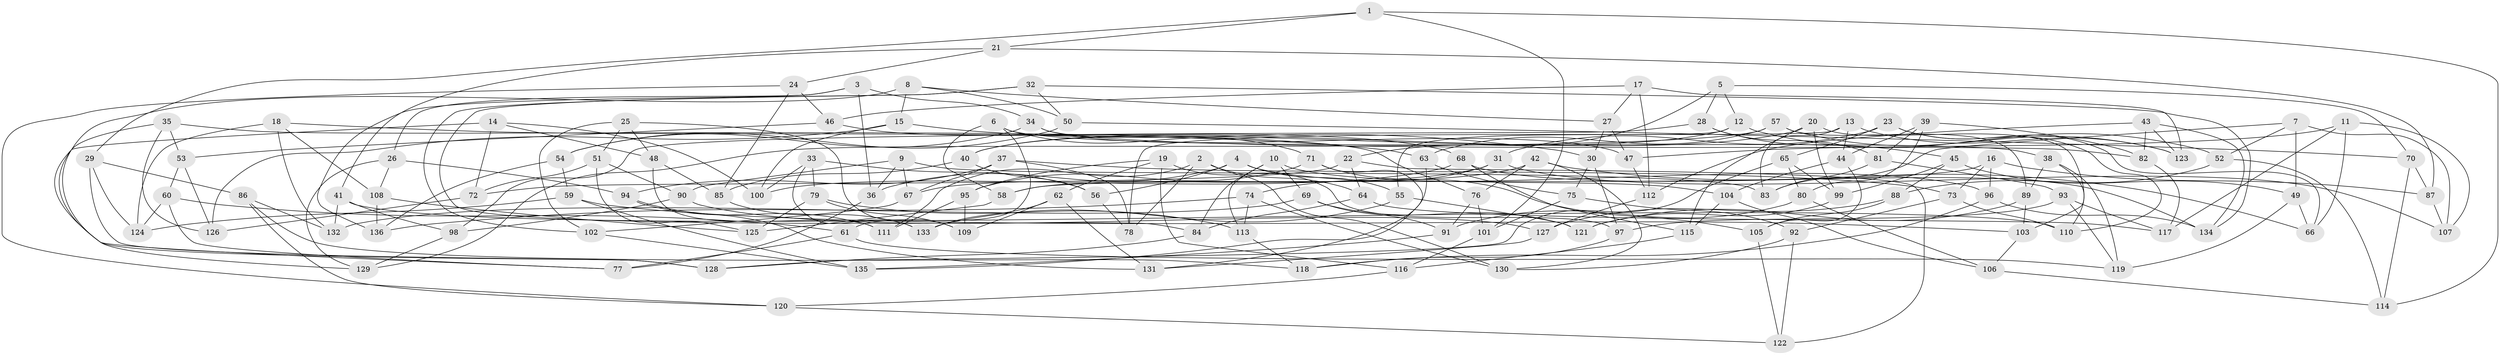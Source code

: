// Generated by graph-tools (version 1.1) at 2025/50/03/09/25 03:50:56]
// undirected, 136 vertices, 272 edges
graph export_dot {
graph [start="1"]
  node [color=gray90,style=filled];
  1;
  2;
  3;
  4;
  5;
  6;
  7;
  8;
  9;
  10;
  11;
  12;
  13;
  14;
  15;
  16;
  17;
  18;
  19;
  20;
  21;
  22;
  23;
  24;
  25;
  26;
  27;
  28;
  29;
  30;
  31;
  32;
  33;
  34;
  35;
  36;
  37;
  38;
  39;
  40;
  41;
  42;
  43;
  44;
  45;
  46;
  47;
  48;
  49;
  50;
  51;
  52;
  53;
  54;
  55;
  56;
  57;
  58;
  59;
  60;
  61;
  62;
  63;
  64;
  65;
  66;
  67;
  68;
  69;
  70;
  71;
  72;
  73;
  74;
  75;
  76;
  77;
  78;
  79;
  80;
  81;
  82;
  83;
  84;
  85;
  86;
  87;
  88;
  89;
  90;
  91;
  92;
  93;
  94;
  95;
  96;
  97;
  98;
  99;
  100;
  101;
  102;
  103;
  104;
  105;
  106;
  107;
  108;
  109;
  110;
  111;
  112;
  113;
  114;
  115;
  116;
  117;
  118;
  119;
  120;
  121;
  122;
  123;
  124;
  125;
  126;
  127;
  128;
  129;
  130;
  131;
  132;
  133;
  134;
  135;
  136;
  1 -- 21;
  1 -- 29;
  1 -- 101;
  1 -- 114;
  2 -- 64;
  2 -- 130;
  2 -- 78;
  2 -- 111;
  3 -- 36;
  3 -- 26;
  3 -- 136;
  3 -- 34;
  4 -- 96;
  4 -- 56;
  4 -- 55;
  4 -- 36;
  5 -- 12;
  5 -- 22;
  5 -- 70;
  5 -- 28;
  6 -- 71;
  6 -- 38;
  6 -- 58;
  6 -- 61;
  7 -- 49;
  7 -- 107;
  7 -- 52;
  7 -- 83;
  8 -- 128;
  8 -- 27;
  8 -- 50;
  8 -- 15;
  9 -- 67;
  9 -- 36;
  9 -- 90;
  9 -- 83;
  10 -- 69;
  10 -- 104;
  10 -- 113;
  10 -- 84;
  11 -- 107;
  11 -- 117;
  11 -- 66;
  11 -- 47;
  12 -- 40;
  12 -- 52;
  12 -- 55;
  13 -- 83;
  13 -- 78;
  13 -- 123;
  13 -- 44;
  14 -- 129;
  14 -- 72;
  14 -- 48;
  14 -- 100;
  15 -- 30;
  15 -- 100;
  15 -- 126;
  16 -- 87;
  16 -- 96;
  16 -- 73;
  16 -- 58;
  17 -- 123;
  17 -- 112;
  17 -- 46;
  17 -- 27;
  18 -- 63;
  18 -- 124;
  18 -- 132;
  18 -- 108;
  19 -- 62;
  19 -- 97;
  19 -- 95;
  19 -- 116;
  20 -- 115;
  20 -- 103;
  20 -- 99;
  20 -- 40;
  21 -- 41;
  21 -- 87;
  21 -- 24;
  22 -- 72;
  22 -- 64;
  22 -- 122;
  23 -- 31;
  23 -- 110;
  23 -- 66;
  23 -- 65;
  24 -- 120;
  24 -- 85;
  24 -- 46;
  25 -- 102;
  25 -- 51;
  25 -- 109;
  25 -- 48;
  26 -- 108;
  26 -- 129;
  26 -- 94;
  27 -- 30;
  27 -- 47;
  28 -- 81;
  28 -- 98;
  28 -- 45;
  29 -- 124;
  29 -- 86;
  29 -- 128;
  30 -- 75;
  30 -- 97;
  31 -- 107;
  31 -- 74;
  31 -- 67;
  32 -- 134;
  32 -- 84;
  32 -- 102;
  32 -- 50;
  33 -- 133;
  33 -- 56;
  33 -- 79;
  33 -- 100;
  34 -- 82;
  34 -- 54;
  34 -- 47;
  35 -- 77;
  35 -- 76;
  35 -- 53;
  35 -- 126;
  36 -- 77;
  37 -- 78;
  37 -- 73;
  37 -- 67;
  37 -- 94;
  38 -- 89;
  38 -- 110;
  38 -- 119;
  39 -- 80;
  39 -- 44;
  39 -- 81;
  39 -- 82;
  40 -- 85;
  40 -- 56;
  41 -- 132;
  41 -- 110;
  41 -- 98;
  42 -- 58;
  42 -- 76;
  42 -- 130;
  42 -- 66;
  43 -- 123;
  43 -- 112;
  43 -- 82;
  43 -- 134;
  44 -- 104;
  44 -- 105;
  45 -- 99;
  45 -- 49;
  45 -- 88;
  46 -- 68;
  46 -- 53;
  47 -- 112;
  48 -- 85;
  48 -- 111;
  49 -- 119;
  49 -- 66;
  50 -- 54;
  50 -- 70;
  51 -- 90;
  51 -- 125;
  51 -- 72;
  52 -- 114;
  52 -- 88;
  53 -- 60;
  53 -- 126;
  54 -- 136;
  54 -- 59;
  55 -- 121;
  55 -- 133;
  56 -- 78;
  57 -- 89;
  57 -- 123;
  57 -- 63;
  57 -- 129;
  58 -- 125;
  59 -- 124;
  59 -- 135;
  59 -- 103;
  60 -- 61;
  60 -- 124;
  60 -- 77;
  61 -- 77;
  61 -- 119;
  62 -- 131;
  62 -- 109;
  62 -- 133;
  63 -- 135;
  63 -- 75;
  64 -- 84;
  64 -- 117;
  65 -- 99;
  65 -- 80;
  65 -- 128;
  67 -- 102;
  68 -- 115;
  68 -- 100;
  68 -- 134;
  69 -- 132;
  69 -- 91;
  69 -- 121;
  70 -- 87;
  70 -- 114;
  71 -- 95;
  71 -- 105;
  71 -- 131;
  72 -- 126;
  73 -- 110;
  73 -- 92;
  74 -- 113;
  74 -- 136;
  74 -- 130;
  75 -- 101;
  75 -- 92;
  76 -- 101;
  76 -- 91;
  79 -- 113;
  79 -- 125;
  79 -- 109;
  80 -- 91;
  80 -- 106;
  81 -- 93;
  81 -- 83;
  82 -- 117;
  84 -- 128;
  85 -- 133;
  86 -- 120;
  86 -- 118;
  86 -- 132;
  87 -- 107;
  88 -- 105;
  88 -- 127;
  89 -- 103;
  89 -- 121;
  90 -- 127;
  90 -- 98;
  91 -- 135;
  92 -- 130;
  92 -- 122;
  93 -- 117;
  93 -- 97;
  93 -- 119;
  94 -- 111;
  94 -- 131;
  95 -- 111;
  95 -- 109;
  96 -- 134;
  96 -- 118;
  97 -- 118;
  98 -- 129;
  99 -- 121;
  101 -- 116;
  102 -- 135;
  103 -- 106;
  104 -- 106;
  104 -- 115;
  105 -- 122;
  106 -- 114;
  108 -- 125;
  108 -- 136;
  112 -- 127;
  113 -- 118;
  115 -- 116;
  116 -- 120;
  120 -- 122;
  127 -- 131;
}

